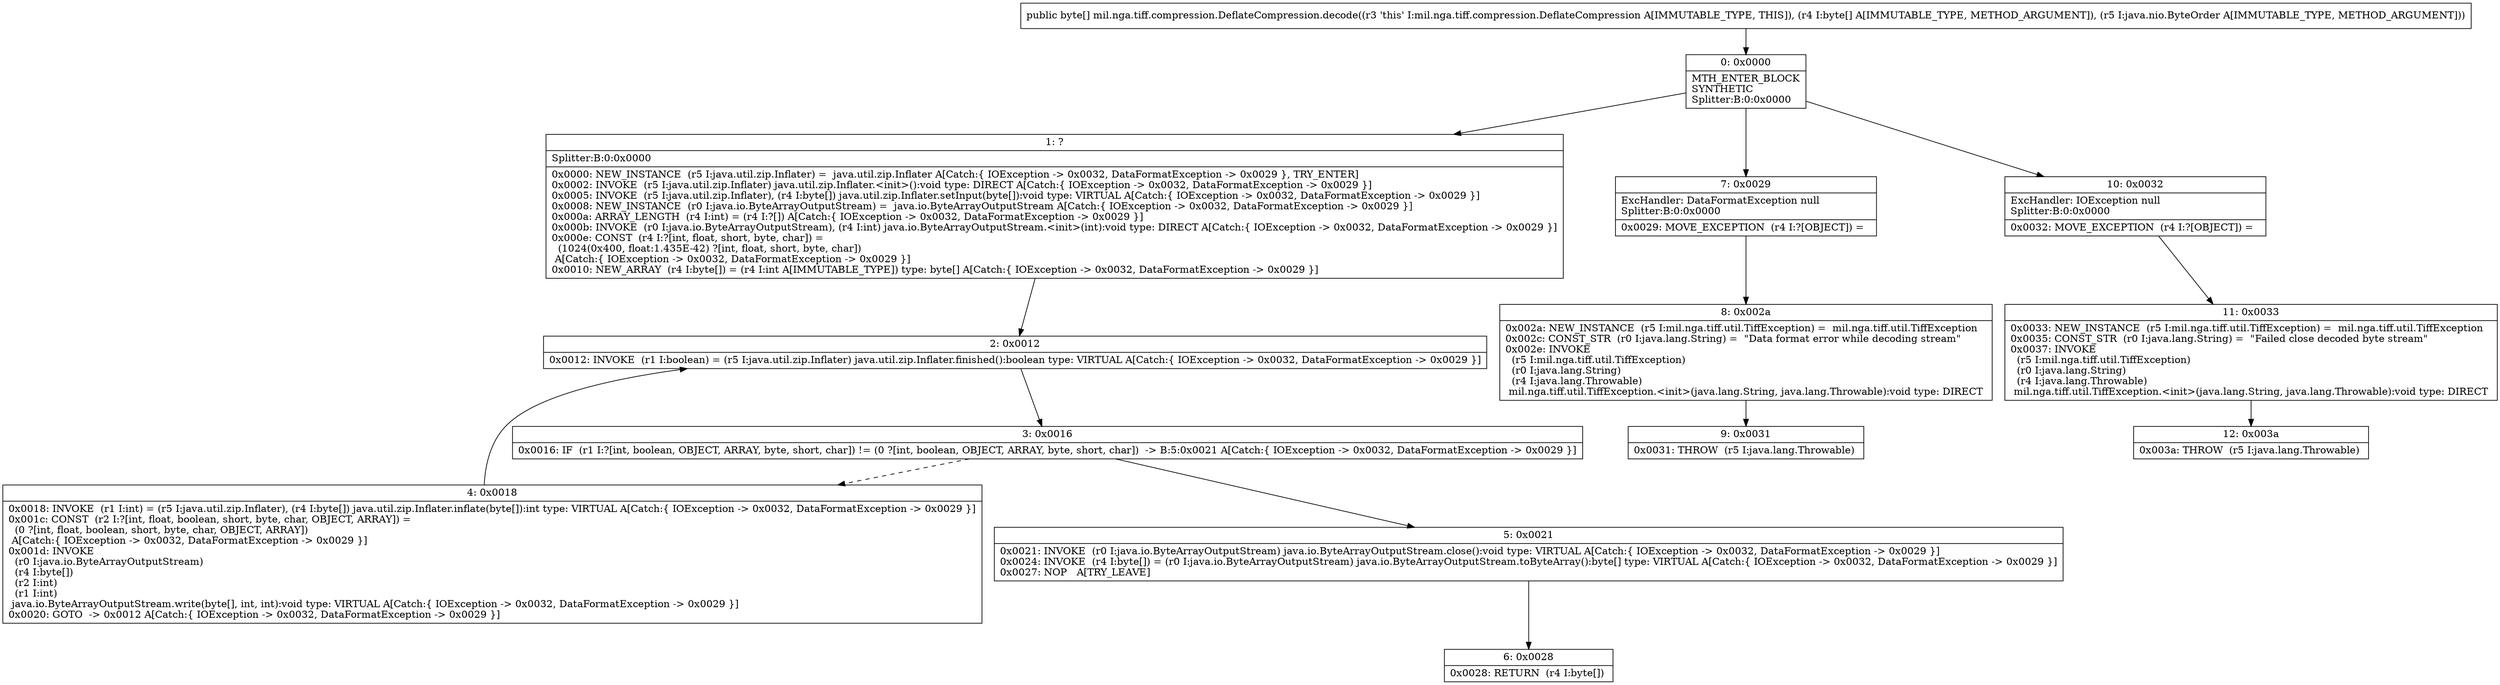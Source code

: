 digraph "CFG formil.nga.tiff.compression.DeflateCompression.decode([BLjava\/nio\/ByteOrder;)[B" {
Node_0 [shape=record,label="{0\:\ 0x0000|MTH_ENTER_BLOCK\lSYNTHETIC\lSplitter:B:0:0x0000\l}"];
Node_1 [shape=record,label="{1\:\ ?|Splitter:B:0:0x0000\l|0x0000: NEW_INSTANCE  (r5 I:java.util.zip.Inflater) =  java.util.zip.Inflater A[Catch:\{ IOException \-\> 0x0032, DataFormatException \-\> 0x0029 \}, TRY_ENTER]\l0x0002: INVOKE  (r5 I:java.util.zip.Inflater) java.util.zip.Inflater.\<init\>():void type: DIRECT A[Catch:\{ IOException \-\> 0x0032, DataFormatException \-\> 0x0029 \}]\l0x0005: INVOKE  (r5 I:java.util.zip.Inflater), (r4 I:byte[]) java.util.zip.Inflater.setInput(byte[]):void type: VIRTUAL A[Catch:\{ IOException \-\> 0x0032, DataFormatException \-\> 0x0029 \}]\l0x0008: NEW_INSTANCE  (r0 I:java.io.ByteArrayOutputStream) =  java.io.ByteArrayOutputStream A[Catch:\{ IOException \-\> 0x0032, DataFormatException \-\> 0x0029 \}]\l0x000a: ARRAY_LENGTH  (r4 I:int) = (r4 I:?[]) A[Catch:\{ IOException \-\> 0x0032, DataFormatException \-\> 0x0029 \}]\l0x000b: INVOKE  (r0 I:java.io.ByteArrayOutputStream), (r4 I:int) java.io.ByteArrayOutputStream.\<init\>(int):void type: DIRECT A[Catch:\{ IOException \-\> 0x0032, DataFormatException \-\> 0x0029 \}]\l0x000e: CONST  (r4 I:?[int, float, short, byte, char]) = \l  (1024(0x400, float:1.435E\-42) ?[int, float, short, byte, char])\l A[Catch:\{ IOException \-\> 0x0032, DataFormatException \-\> 0x0029 \}]\l0x0010: NEW_ARRAY  (r4 I:byte[]) = (r4 I:int A[IMMUTABLE_TYPE]) type: byte[] A[Catch:\{ IOException \-\> 0x0032, DataFormatException \-\> 0x0029 \}]\l}"];
Node_2 [shape=record,label="{2\:\ 0x0012|0x0012: INVOKE  (r1 I:boolean) = (r5 I:java.util.zip.Inflater) java.util.zip.Inflater.finished():boolean type: VIRTUAL A[Catch:\{ IOException \-\> 0x0032, DataFormatException \-\> 0x0029 \}]\l}"];
Node_3 [shape=record,label="{3\:\ 0x0016|0x0016: IF  (r1 I:?[int, boolean, OBJECT, ARRAY, byte, short, char]) != (0 ?[int, boolean, OBJECT, ARRAY, byte, short, char])  \-\> B:5:0x0021 A[Catch:\{ IOException \-\> 0x0032, DataFormatException \-\> 0x0029 \}]\l}"];
Node_4 [shape=record,label="{4\:\ 0x0018|0x0018: INVOKE  (r1 I:int) = (r5 I:java.util.zip.Inflater), (r4 I:byte[]) java.util.zip.Inflater.inflate(byte[]):int type: VIRTUAL A[Catch:\{ IOException \-\> 0x0032, DataFormatException \-\> 0x0029 \}]\l0x001c: CONST  (r2 I:?[int, float, boolean, short, byte, char, OBJECT, ARRAY]) = \l  (0 ?[int, float, boolean, short, byte, char, OBJECT, ARRAY])\l A[Catch:\{ IOException \-\> 0x0032, DataFormatException \-\> 0x0029 \}]\l0x001d: INVOKE  \l  (r0 I:java.io.ByteArrayOutputStream)\l  (r4 I:byte[])\l  (r2 I:int)\l  (r1 I:int)\l java.io.ByteArrayOutputStream.write(byte[], int, int):void type: VIRTUAL A[Catch:\{ IOException \-\> 0x0032, DataFormatException \-\> 0x0029 \}]\l0x0020: GOTO  \-\> 0x0012 A[Catch:\{ IOException \-\> 0x0032, DataFormatException \-\> 0x0029 \}]\l}"];
Node_5 [shape=record,label="{5\:\ 0x0021|0x0021: INVOKE  (r0 I:java.io.ByteArrayOutputStream) java.io.ByteArrayOutputStream.close():void type: VIRTUAL A[Catch:\{ IOException \-\> 0x0032, DataFormatException \-\> 0x0029 \}]\l0x0024: INVOKE  (r4 I:byte[]) = (r0 I:java.io.ByteArrayOutputStream) java.io.ByteArrayOutputStream.toByteArray():byte[] type: VIRTUAL A[Catch:\{ IOException \-\> 0x0032, DataFormatException \-\> 0x0029 \}]\l0x0027: NOP   A[TRY_LEAVE]\l}"];
Node_6 [shape=record,label="{6\:\ 0x0028|0x0028: RETURN  (r4 I:byte[]) \l}"];
Node_7 [shape=record,label="{7\:\ 0x0029|ExcHandler: DataFormatException null\lSplitter:B:0:0x0000\l|0x0029: MOVE_EXCEPTION  (r4 I:?[OBJECT]) =  \l}"];
Node_8 [shape=record,label="{8\:\ 0x002a|0x002a: NEW_INSTANCE  (r5 I:mil.nga.tiff.util.TiffException) =  mil.nga.tiff.util.TiffException \l0x002c: CONST_STR  (r0 I:java.lang.String) =  \"Data format error while decoding stream\" \l0x002e: INVOKE  \l  (r5 I:mil.nga.tiff.util.TiffException)\l  (r0 I:java.lang.String)\l  (r4 I:java.lang.Throwable)\l mil.nga.tiff.util.TiffException.\<init\>(java.lang.String, java.lang.Throwable):void type: DIRECT \l}"];
Node_9 [shape=record,label="{9\:\ 0x0031|0x0031: THROW  (r5 I:java.lang.Throwable) \l}"];
Node_10 [shape=record,label="{10\:\ 0x0032|ExcHandler: IOException null\lSplitter:B:0:0x0000\l|0x0032: MOVE_EXCEPTION  (r4 I:?[OBJECT]) =  \l}"];
Node_11 [shape=record,label="{11\:\ 0x0033|0x0033: NEW_INSTANCE  (r5 I:mil.nga.tiff.util.TiffException) =  mil.nga.tiff.util.TiffException \l0x0035: CONST_STR  (r0 I:java.lang.String) =  \"Failed close decoded byte stream\" \l0x0037: INVOKE  \l  (r5 I:mil.nga.tiff.util.TiffException)\l  (r0 I:java.lang.String)\l  (r4 I:java.lang.Throwable)\l mil.nga.tiff.util.TiffException.\<init\>(java.lang.String, java.lang.Throwable):void type: DIRECT \l}"];
Node_12 [shape=record,label="{12\:\ 0x003a|0x003a: THROW  (r5 I:java.lang.Throwable) \l}"];
MethodNode[shape=record,label="{public byte[] mil.nga.tiff.compression.DeflateCompression.decode((r3 'this' I:mil.nga.tiff.compression.DeflateCompression A[IMMUTABLE_TYPE, THIS]), (r4 I:byte[] A[IMMUTABLE_TYPE, METHOD_ARGUMENT]), (r5 I:java.nio.ByteOrder A[IMMUTABLE_TYPE, METHOD_ARGUMENT])) }"];
MethodNode -> Node_0;
Node_0 -> Node_1;
Node_0 -> Node_10;
Node_0 -> Node_7;
Node_1 -> Node_2;
Node_2 -> Node_3;
Node_3 -> Node_4[style=dashed];
Node_3 -> Node_5;
Node_4 -> Node_2;
Node_5 -> Node_6;
Node_7 -> Node_8;
Node_8 -> Node_9;
Node_10 -> Node_11;
Node_11 -> Node_12;
}

